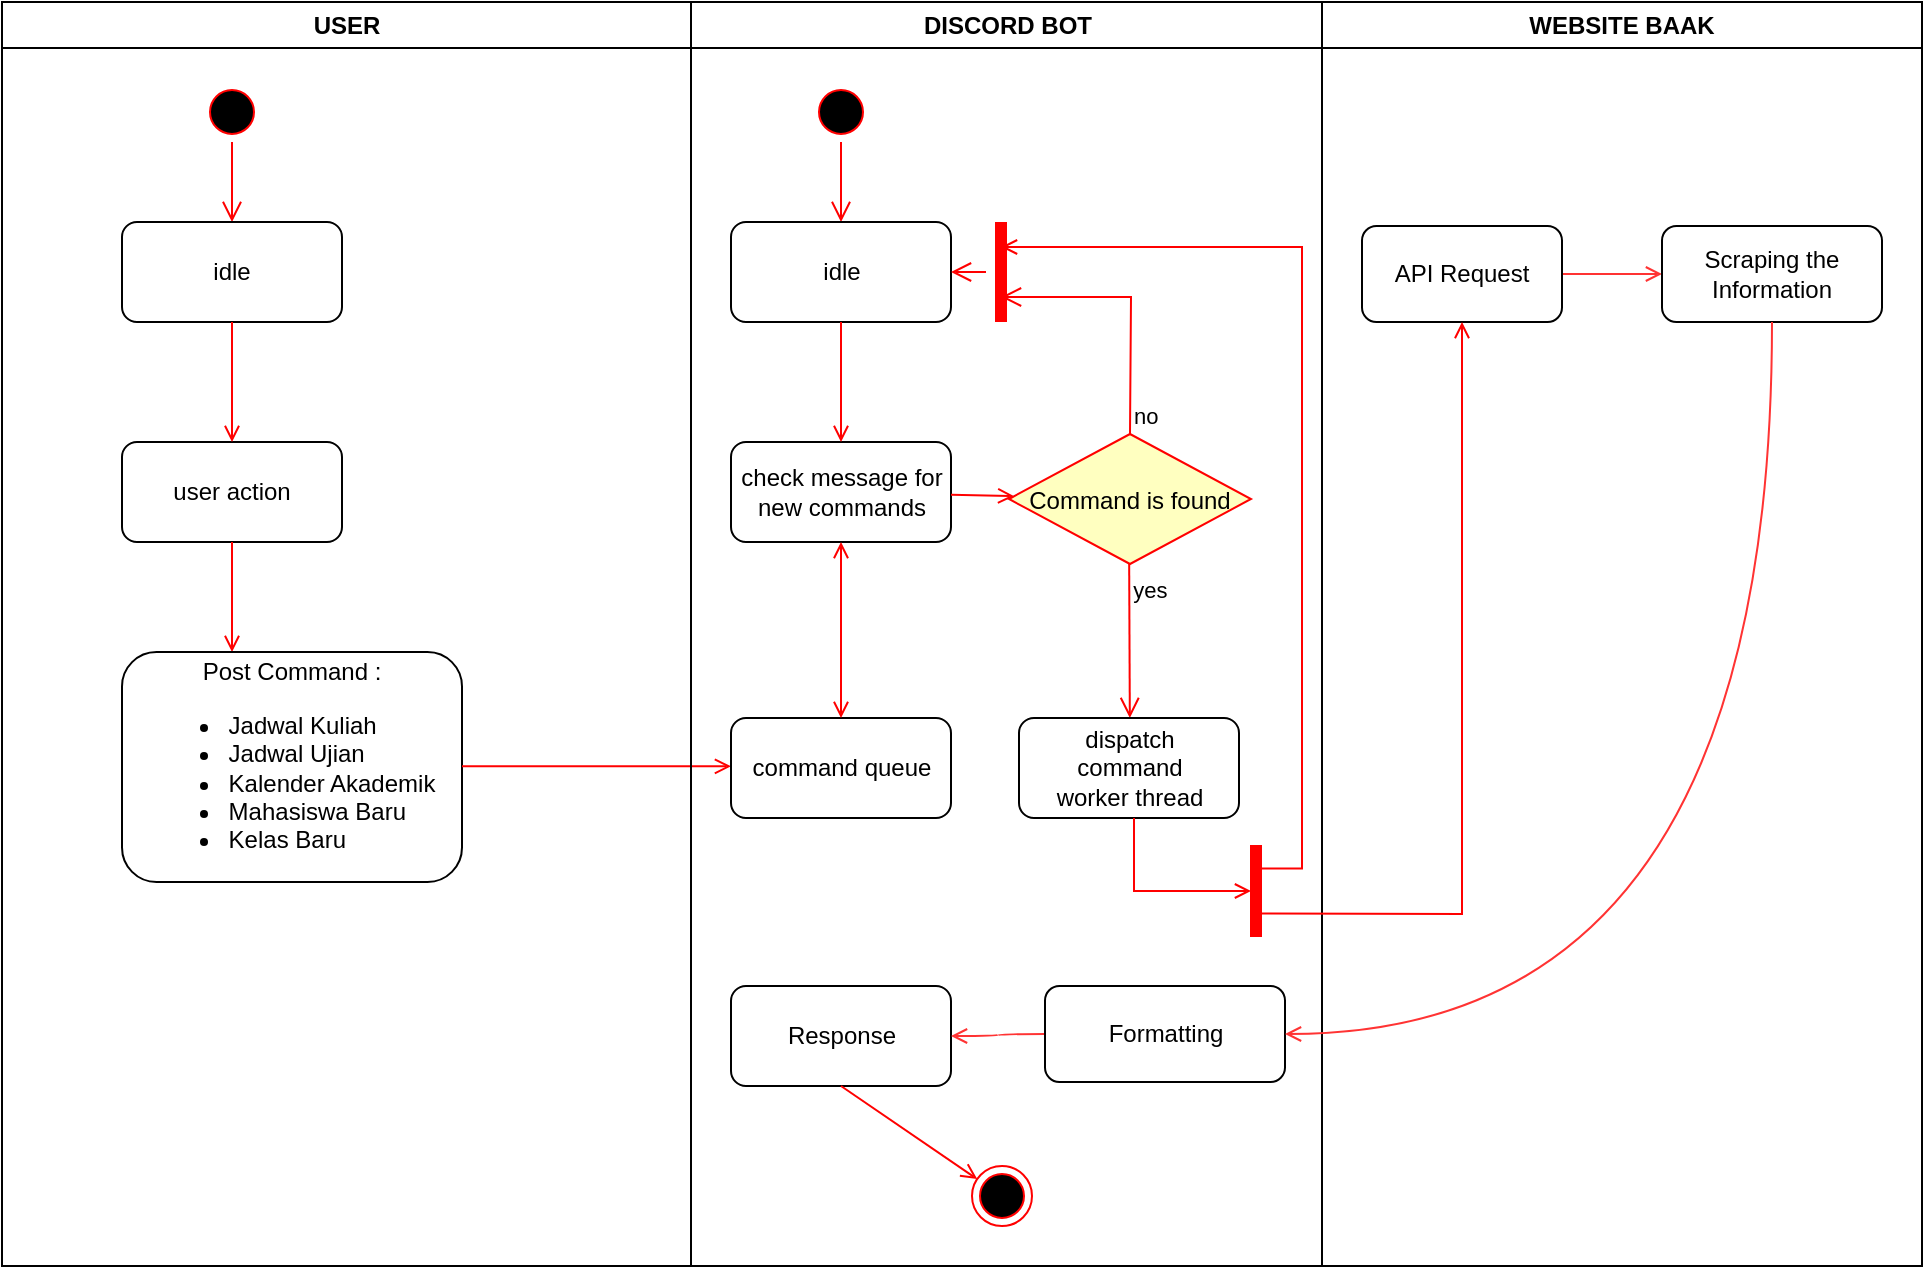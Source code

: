 <mxfile version="20.4.2" type="github">
  <diagram id="2ciFKfZ7ZzHzfvBWZ5C_" name="Page-1">
    <mxGraphModel dx="1483" dy="836" grid="1" gridSize="10" guides="1" tooltips="1" connect="1" arrows="1" fold="1" page="1" pageScale="1" pageWidth="850" pageHeight="1100" math="0" shadow="0">
      <root>
        <mxCell id="0" />
        <mxCell id="1" parent="0" />
        <mxCell id="_sUXLbSh4wj3Fm5f3w61-1" value="USER" style="swimlane;whiteSpace=wrap" vertex="1" parent="1">
          <mxGeometry x="100" y="128" width="344.5" height="632" as="geometry" />
        </mxCell>
        <mxCell id="_sUXLbSh4wj3Fm5f3w61-2" value="" style="ellipse;shape=startState;fillColor=#000000;strokeColor=#ff0000;" vertex="1" parent="_sUXLbSh4wj3Fm5f3w61-1">
          <mxGeometry x="100" y="40" width="30" height="30" as="geometry" />
        </mxCell>
        <mxCell id="_sUXLbSh4wj3Fm5f3w61-3" value="" style="edgeStyle=elbowEdgeStyle;elbow=horizontal;verticalAlign=bottom;endArrow=open;endSize=8;strokeColor=#FF0000;endFill=1;rounded=0" edge="1" parent="_sUXLbSh4wj3Fm5f3w61-1" source="_sUXLbSh4wj3Fm5f3w61-2" target="_sUXLbSh4wj3Fm5f3w61-4">
          <mxGeometry x="100" y="40" as="geometry">
            <mxPoint x="115" y="110" as="targetPoint" />
          </mxGeometry>
        </mxCell>
        <mxCell id="_sUXLbSh4wj3Fm5f3w61-4" value="idle" style="rounded=1;whiteSpace=wrap;html=1;" vertex="1" parent="_sUXLbSh4wj3Fm5f3w61-1">
          <mxGeometry x="60" y="110" width="110" height="50" as="geometry" />
        </mxCell>
        <mxCell id="_sUXLbSh4wj3Fm5f3w61-5" value="user action" style="rounded=1;whiteSpace=wrap;html=1;" vertex="1" parent="_sUXLbSh4wj3Fm5f3w61-1">
          <mxGeometry x="60" y="220" width="110" height="50" as="geometry" />
        </mxCell>
        <mxCell id="_sUXLbSh4wj3Fm5f3w61-6" value="" style="endArrow=open;strokeColor=#FF0000;endFill=1;rounded=0" edge="1" parent="_sUXLbSh4wj3Fm5f3w61-1" source="_sUXLbSh4wj3Fm5f3w61-4" target="_sUXLbSh4wj3Fm5f3w61-5">
          <mxGeometry relative="1" as="geometry" />
        </mxCell>
        <mxCell id="_sUXLbSh4wj3Fm5f3w61-7" value="" style="endArrow=open;strokeColor=#FF0000;endFill=1;rounded=0" edge="1" parent="_sUXLbSh4wj3Fm5f3w61-1" source="_sUXLbSh4wj3Fm5f3w61-5">
          <mxGeometry relative="1" as="geometry">
            <mxPoint x="115" y="325" as="targetPoint" />
          </mxGeometry>
        </mxCell>
        <mxCell id="_sUXLbSh4wj3Fm5f3w61-8" value="Post Command :&lt;br&gt;&lt;ul&gt;&lt;li style=&quot;text-align: justify;&quot;&gt;Jadwal Kuliah&lt;/li&gt;&lt;li style=&quot;text-align: justify;&quot;&gt;Jadwal Ujian&lt;/li&gt;&lt;li style=&quot;text-align: justify;&quot;&gt;Kalender Akademik&lt;/li&gt;&lt;li style=&quot;text-align: justify;&quot;&gt;Mahasiswa Baru&lt;/li&gt;&lt;li style=&quot;text-align: justify;&quot;&gt;Kelas Baru&lt;/li&gt;&lt;/ul&gt;" style="rounded=1;whiteSpace=wrap;html=1;" vertex="1" parent="_sUXLbSh4wj3Fm5f3w61-1">
          <mxGeometry x="60" y="325" width="170" height="115" as="geometry" />
        </mxCell>
        <mxCell id="_sUXLbSh4wj3Fm5f3w61-9" value="" style="endArrow=open;strokeColor=#FF0000;endFill=1;rounded=0" edge="1" parent="_sUXLbSh4wj3Fm5f3w61-1">
          <mxGeometry relative="1" as="geometry">
            <mxPoint x="230" y="382.16" as="sourcePoint" />
            <mxPoint x="364.5" y="382.16" as="targetPoint" />
          </mxGeometry>
        </mxCell>
        <mxCell id="_sUXLbSh4wj3Fm5f3w61-10" value="DISCORD BOT" style="swimlane;whiteSpace=wrap" vertex="1" parent="1">
          <mxGeometry x="444.5" y="128" width="315.5" height="632" as="geometry" />
        </mxCell>
        <mxCell id="_sUXLbSh4wj3Fm5f3w61-11" value="" style="ellipse;shape=startState;fillColor=#000000;strokeColor=#ff0000;" vertex="1" parent="_sUXLbSh4wj3Fm5f3w61-10">
          <mxGeometry x="60" y="40" width="30" height="30" as="geometry" />
        </mxCell>
        <mxCell id="_sUXLbSh4wj3Fm5f3w61-12" value="" style="edgeStyle=elbowEdgeStyle;elbow=horizontal;verticalAlign=bottom;endArrow=open;endSize=8;strokeColor=#FF0000;endFill=1;rounded=0" edge="1" parent="_sUXLbSh4wj3Fm5f3w61-10" source="_sUXLbSh4wj3Fm5f3w61-11" target="_sUXLbSh4wj3Fm5f3w61-13">
          <mxGeometry x="40" y="20" as="geometry">
            <mxPoint x="55" y="90" as="targetPoint" />
          </mxGeometry>
        </mxCell>
        <mxCell id="_sUXLbSh4wj3Fm5f3w61-13" value="idle" style="rounded=1;whiteSpace=wrap;html=1;" vertex="1" parent="_sUXLbSh4wj3Fm5f3w61-10">
          <mxGeometry x="20" y="110" width="110" height="50" as="geometry" />
        </mxCell>
        <mxCell id="_sUXLbSh4wj3Fm5f3w61-14" value="check message for &lt;br&gt;new commands" style="rounded=1;whiteSpace=wrap;html=1;" vertex="1" parent="_sUXLbSh4wj3Fm5f3w61-10">
          <mxGeometry x="20" y="220" width="110" height="50" as="geometry" />
        </mxCell>
        <mxCell id="_sUXLbSh4wj3Fm5f3w61-15" value="" style="endArrow=open;strokeColor=#FF0000;endFill=1;rounded=0" edge="1" parent="_sUXLbSh4wj3Fm5f3w61-10" source="_sUXLbSh4wj3Fm5f3w61-13" target="_sUXLbSh4wj3Fm5f3w61-14">
          <mxGeometry relative="1" as="geometry" />
        </mxCell>
        <mxCell id="_sUXLbSh4wj3Fm5f3w61-16" value="command queue" style="rounded=1;whiteSpace=wrap;html=1;" vertex="1" parent="_sUXLbSh4wj3Fm5f3w61-10">
          <mxGeometry x="20" y="358" width="110" height="50" as="geometry" />
        </mxCell>
        <mxCell id="_sUXLbSh4wj3Fm5f3w61-17" value="" style="endArrow=open;strokeColor=#FF0000;endFill=1;rounded=0;startArrow=open;startFill=0;" edge="1" parent="_sUXLbSh4wj3Fm5f3w61-10" source="_sUXLbSh4wj3Fm5f3w61-14" target="_sUXLbSh4wj3Fm5f3w61-16">
          <mxGeometry relative="1" as="geometry" />
        </mxCell>
        <mxCell id="_sUXLbSh4wj3Fm5f3w61-18" value="Command is found" style="rhombus;fillColor=#ffffc0;strokeColor=#ff0000;fontSize=12;" vertex="1" parent="_sUXLbSh4wj3Fm5f3w61-10">
          <mxGeometry x="159" y="216" width="121" height="65" as="geometry" />
        </mxCell>
        <mxCell id="_sUXLbSh4wj3Fm5f3w61-19" value="no" style="edgeStyle=elbowEdgeStyle;elbow=horizontal;align=left;verticalAlign=bottom;endArrow=open;endSize=8;strokeColor=#FF0000;exitX=0.5;exitY=0;endFill=1;rounded=0;entryX=0.75;entryY=0.5;entryPerimeter=0;entryDx=0;entryDy=0;exitDx=0;exitDy=0;" edge="1" parent="_sUXLbSh4wj3Fm5f3w61-10" source="_sUXLbSh4wj3Fm5f3w61-18" target="_sUXLbSh4wj3Fm5f3w61-22">
          <mxGeometry x="-1" relative="1" as="geometry">
            <mxPoint x="160" y="147.5" as="targetPoint" />
            <Array as="points">
              <mxPoint x="220" y="192" />
            </Array>
            <mxPoint x="200" y="225" as="sourcePoint" />
          </mxGeometry>
        </mxCell>
        <mxCell id="_sUXLbSh4wj3Fm5f3w61-20" value="yes" style="edgeStyle=elbowEdgeStyle;elbow=horizontal;align=left;verticalAlign=top;endArrow=open;endSize=8;strokeColor=#FF0000;endFill=1;rounded=0;entryX=0.5;entryY=0;entryDx=0;entryDy=0;" edge="1" parent="_sUXLbSh4wj3Fm5f3w61-10">
          <mxGeometry x="-1" relative="1" as="geometry">
            <mxPoint x="219.42" y="358" as="targetPoint" />
            <mxPoint x="219.087" y="281.032" as="sourcePoint" />
            <Array as="points">
              <mxPoint x="219.42" y="322" />
            </Array>
          </mxGeometry>
        </mxCell>
        <mxCell id="_sUXLbSh4wj3Fm5f3w61-21" value="" style="endArrow=open;strokeColor=#FF0000;endFill=1;rounded=0" edge="1" parent="_sUXLbSh4wj3Fm5f3w61-10" source="_sUXLbSh4wj3Fm5f3w61-14" target="_sUXLbSh4wj3Fm5f3w61-18">
          <mxGeometry relative="1" as="geometry" />
        </mxCell>
        <mxCell id="_sUXLbSh4wj3Fm5f3w61-22" value="" style="shape=line;strokeWidth=6;strokeColor=#ff0000;rotation=90" vertex="1" parent="_sUXLbSh4wj3Fm5f3w61-10">
          <mxGeometry x="130" y="127.5" width="50" height="15" as="geometry" />
        </mxCell>
        <mxCell id="_sUXLbSh4wj3Fm5f3w61-23" value="" style="edgeStyle=elbowEdgeStyle;elbow=horizontal;verticalAlign=bottom;endArrow=open;endSize=8;strokeColor=#FF0000;endFill=1;rounded=0" edge="1" parent="_sUXLbSh4wj3Fm5f3w61-10" source="_sUXLbSh4wj3Fm5f3w61-22" target="_sUXLbSh4wj3Fm5f3w61-13">
          <mxGeometry x="130" y="90" as="geometry">
            <mxPoint x="230" y="140" as="targetPoint" />
          </mxGeometry>
        </mxCell>
        <mxCell id="_sUXLbSh4wj3Fm5f3w61-24" value="dispatch&#xa;command&#xa;worker thread" style="rounded=1;whiteSpace=wrap;html=1;" vertex="1" parent="_sUXLbSh4wj3Fm5f3w61-10">
          <mxGeometry x="164" y="358" width="110" height="50" as="geometry" />
        </mxCell>
        <mxCell id="_sUXLbSh4wj3Fm5f3w61-25" value="" style="whiteSpace=wrap;strokeColor=#FF0000;fillColor=#FF0000" vertex="1" parent="_sUXLbSh4wj3Fm5f3w61-10">
          <mxGeometry x="280" y="422" width="5" height="45" as="geometry" />
        </mxCell>
        <mxCell id="_sUXLbSh4wj3Fm5f3w61-26" value="" style="edgeStyle=elbowEdgeStyle;elbow=horizontal;strokeColor=#FF0000;endArrow=open;endFill=1;rounded=0;entryX=0;entryY=0.5;entryDx=0;entryDy=0;" edge="1" parent="_sUXLbSh4wj3Fm5f3w61-10">
          <mxGeometry width="100" height="100" relative="1" as="geometry">
            <mxPoint x="221.5" y="408" as="sourcePoint" />
            <mxPoint x="280" y="444.5" as="targetPoint" />
            <Array as="points">
              <mxPoint x="221.5" y="467" />
            </Array>
          </mxGeometry>
        </mxCell>
        <mxCell id="_sUXLbSh4wj3Fm5f3w61-27" value="" style="edgeStyle=elbowEdgeStyle;elbow=horizontal;strokeColor=#FF0000;endArrow=open;endFill=1;rounded=0;entryX=0.25;entryY=0.5;entryPerimeter=0;exitX=1;exitY=0.25;exitDx=0;exitDy=0;" edge="1" parent="_sUXLbSh4wj3Fm5f3w61-10" source="_sUXLbSh4wj3Fm5f3w61-25" target="_sUXLbSh4wj3Fm5f3w61-22">
          <mxGeometry width="100" height="100" relative="1" as="geometry">
            <mxPoint x="285.5" y="410" as="sourcePoint" />
            <mxPoint x="195.5" y="120" as="targetPoint" />
            <Array as="points">
              <mxPoint x="305.5" y="135" />
            </Array>
          </mxGeometry>
        </mxCell>
        <mxCell id="_sUXLbSh4wj3Fm5f3w61-28" value="Response" style="rounded=1;whiteSpace=wrap;html=1;" vertex="1" parent="_sUXLbSh4wj3Fm5f3w61-10">
          <mxGeometry x="20" y="492" width="110" height="50" as="geometry" />
        </mxCell>
        <mxCell id="_sUXLbSh4wj3Fm5f3w61-29" value="" style="ellipse;shape=endState;fillColor=#000000;strokeColor=#ff0000" vertex="1" parent="_sUXLbSh4wj3Fm5f3w61-10">
          <mxGeometry x="140.5" y="582" width="30" height="30" as="geometry" />
        </mxCell>
        <mxCell id="_sUXLbSh4wj3Fm5f3w61-30" value="" style="endArrow=open;strokeColor=#FF0000;endFill=1;rounded=0;exitX=0.5;exitY=1;exitDx=0;exitDy=0;" edge="1" parent="_sUXLbSh4wj3Fm5f3w61-10" source="_sUXLbSh4wj3Fm5f3w61-28" target="_sUXLbSh4wj3Fm5f3w61-29">
          <mxGeometry relative="1" as="geometry" />
        </mxCell>
        <mxCell id="_sUXLbSh4wj3Fm5f3w61-31" value="" style="edgeStyle=orthogonalEdgeStyle;curved=1;rounded=0;orthogonalLoop=1;jettySize=auto;html=1;endArrow=open;endFill=0;strokeColor=#FF3333;" edge="1" parent="_sUXLbSh4wj3Fm5f3w61-10" source="_sUXLbSh4wj3Fm5f3w61-32" target="_sUXLbSh4wj3Fm5f3w61-28">
          <mxGeometry relative="1" as="geometry" />
        </mxCell>
        <mxCell id="_sUXLbSh4wj3Fm5f3w61-32" value="Formatting" style="rounded=1;whiteSpace=wrap;html=1;" vertex="1" parent="_sUXLbSh4wj3Fm5f3w61-10">
          <mxGeometry x="177" y="492" width="120" height="48" as="geometry" />
        </mxCell>
        <mxCell id="_sUXLbSh4wj3Fm5f3w61-33" value="WEBSITE BAAK" style="swimlane;whiteSpace=wrap" vertex="1" parent="1">
          <mxGeometry x="760" y="128" width="300" height="632" as="geometry" />
        </mxCell>
        <mxCell id="_sUXLbSh4wj3Fm5f3w61-34" value="" style="edgeStyle=orthogonalEdgeStyle;rounded=0;orthogonalLoop=1;jettySize=auto;html=1;fillColor=#f8cecc;strokeColor=#FF3333;endArrow=open;endFill=0;" edge="1" parent="_sUXLbSh4wj3Fm5f3w61-33" source="_sUXLbSh4wj3Fm5f3w61-35" target="_sUXLbSh4wj3Fm5f3w61-36">
          <mxGeometry relative="1" as="geometry" />
        </mxCell>
        <mxCell id="_sUXLbSh4wj3Fm5f3w61-35" value="API Request" style="rounded=1;whiteSpace=wrap;html=1;" vertex="1" parent="_sUXLbSh4wj3Fm5f3w61-33">
          <mxGeometry x="20" y="112" width="100" height="48" as="geometry" />
        </mxCell>
        <mxCell id="_sUXLbSh4wj3Fm5f3w61-36" value="Scraping the Information" style="rounded=1;whiteSpace=wrap;html=1;" vertex="1" parent="_sUXLbSh4wj3Fm5f3w61-33">
          <mxGeometry x="170" y="112" width="110" height="48" as="geometry" />
        </mxCell>
        <mxCell id="_sUXLbSh4wj3Fm5f3w61-37" value="" style="edgeStyle=none;strokeColor=#FF0000;endArrow=open;endFill=1;rounded=0;exitX=1;exitY=0.75;exitDx=0;exitDy=0;entryX=0.5;entryY=1;entryDx=0;entryDy=0;" edge="1" parent="1" source="_sUXLbSh4wj3Fm5f3w61-25" target="_sUXLbSh4wj3Fm5f3w61-35">
          <mxGeometry width="100" height="100" relative="1" as="geometry">
            <mxPoint x="730" y="557.5" as="sourcePoint" />
            <mxPoint x="840" y="584" as="targetPoint" />
            <Array as="points">
              <mxPoint x="830" y="584" />
            </Array>
          </mxGeometry>
        </mxCell>
        <mxCell id="_sUXLbSh4wj3Fm5f3w61-38" style="rounded=0;orthogonalLoop=1;jettySize=auto;html=1;entryX=1;entryY=0.5;entryDx=0;entryDy=0;endArrow=open;endFill=0;strokeColor=#FF3333;exitX=0.5;exitY=1;exitDx=0;exitDy=0;edgeStyle=orthogonalEdgeStyle;curved=1;" edge="1" parent="1" source="_sUXLbSh4wj3Fm5f3w61-36" target="_sUXLbSh4wj3Fm5f3w61-32">
          <mxGeometry relative="1" as="geometry">
            <mxPoint x="990" y="290" as="sourcePoint" />
          </mxGeometry>
        </mxCell>
      </root>
    </mxGraphModel>
  </diagram>
</mxfile>
